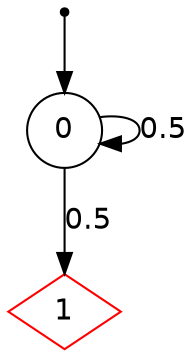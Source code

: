 digraph EMDP {
node [label="",fontname="Helvetica",shape="circle"];
0 [label="0",color="black"];
"0i" [label="",color="black",shape="point"];
"0i" -> 0 [label="",color="black"];
0 -> 0 [label="0.5",color="black",fontcolor="black",fontname="Helvetica"];
0 -> 1 [label="0.5",color="black",fontcolor="black",fontname="Helvetica"];
1 [label="1",color="red",shape="diamond"];
}
